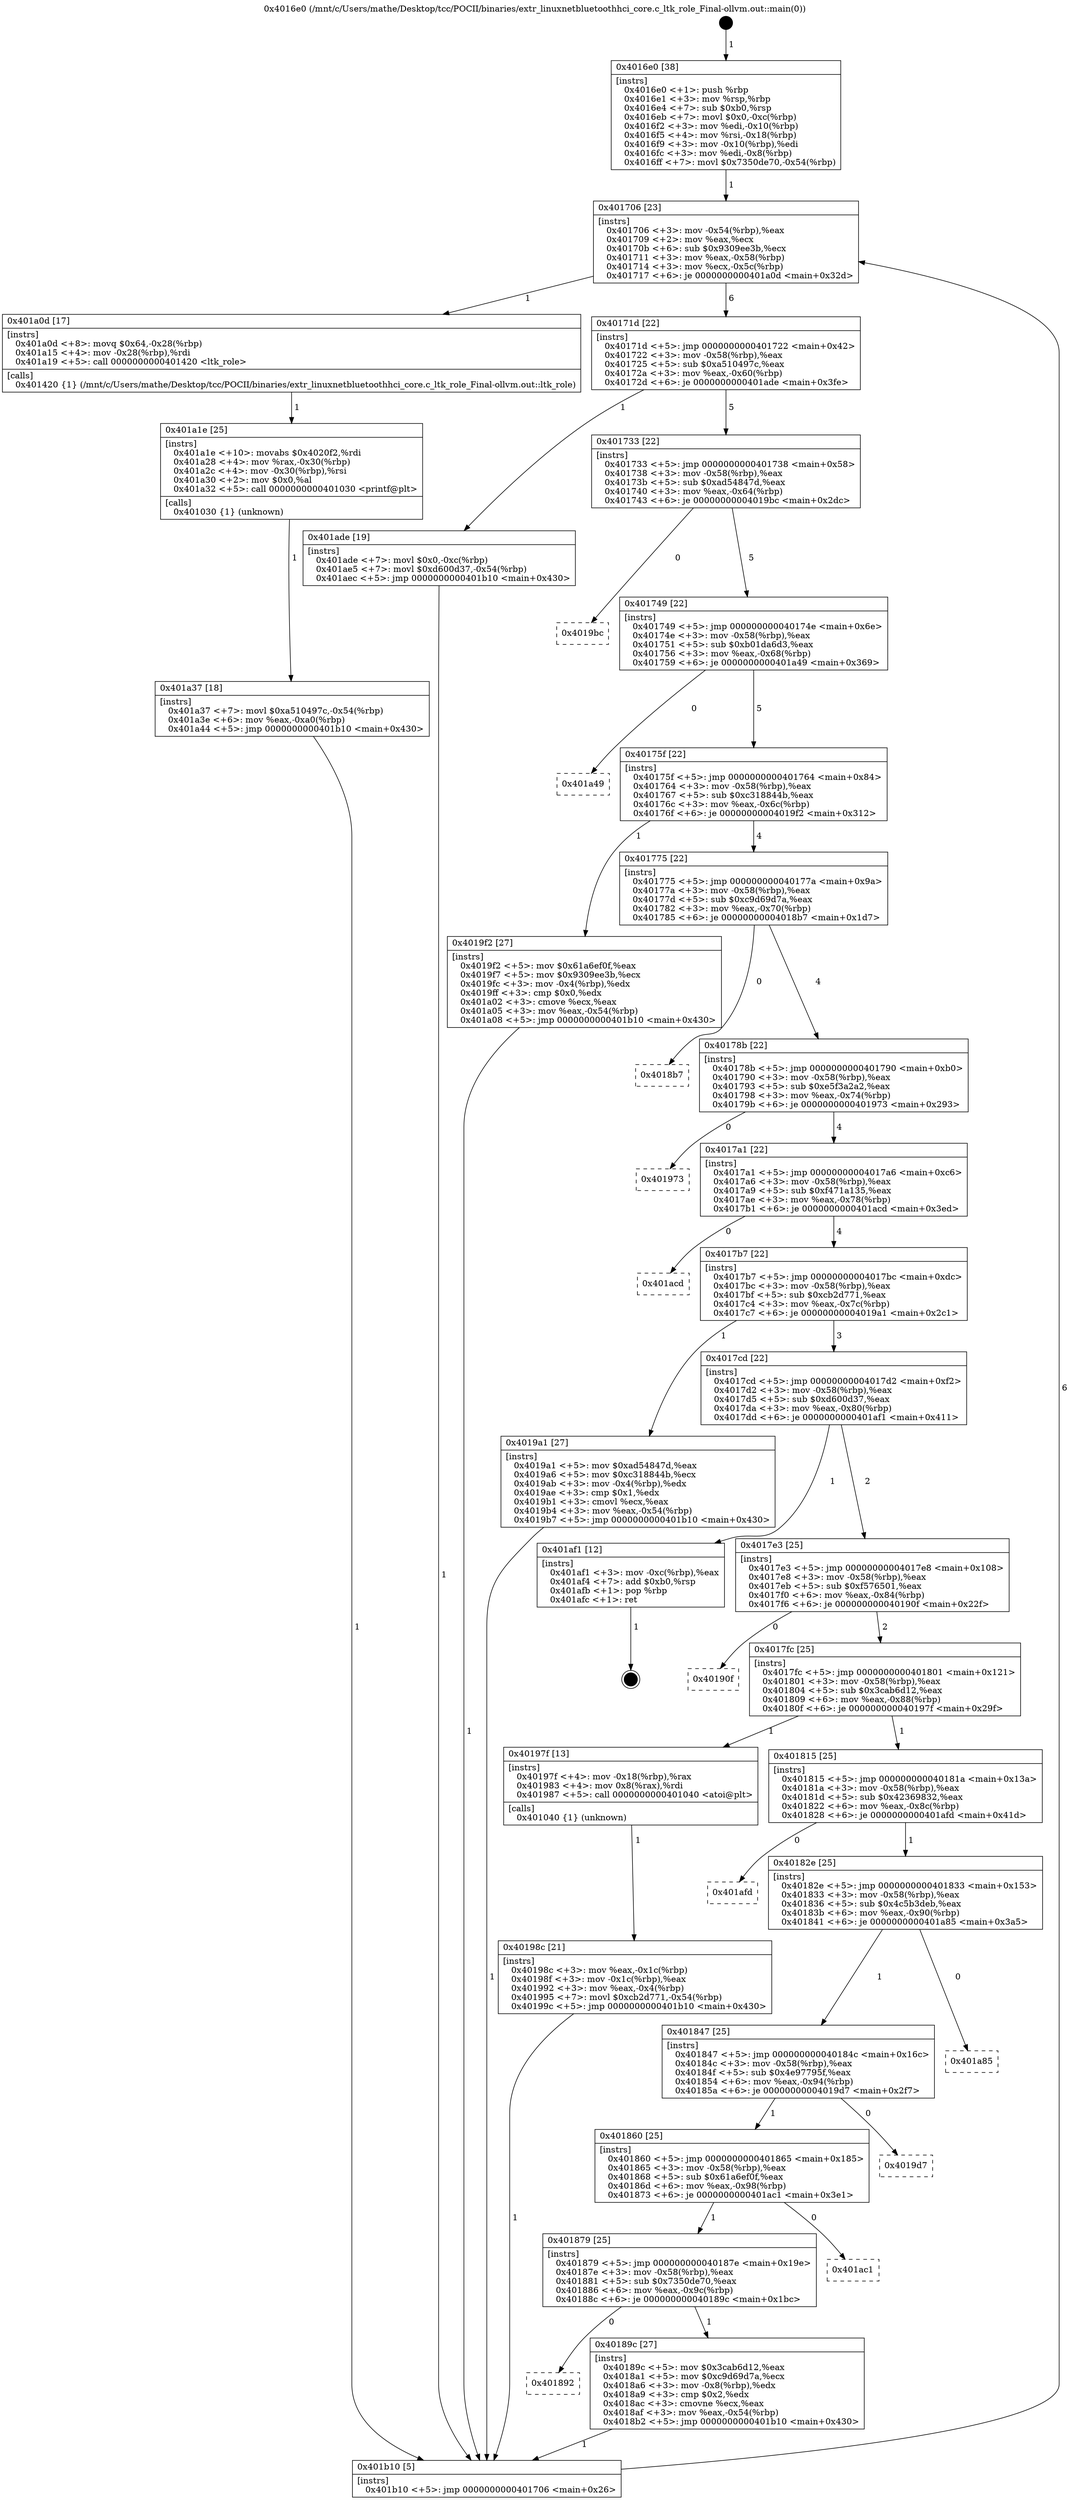 digraph "0x4016e0" {
  label = "0x4016e0 (/mnt/c/Users/mathe/Desktop/tcc/POCII/binaries/extr_linuxnetbluetoothhci_core.c_ltk_role_Final-ollvm.out::main(0))"
  labelloc = "t"
  node[shape=record]

  Entry [label="",width=0.3,height=0.3,shape=circle,fillcolor=black,style=filled]
  "0x401706" [label="{
     0x401706 [23]\l
     | [instrs]\l
     &nbsp;&nbsp;0x401706 \<+3\>: mov -0x54(%rbp),%eax\l
     &nbsp;&nbsp;0x401709 \<+2\>: mov %eax,%ecx\l
     &nbsp;&nbsp;0x40170b \<+6\>: sub $0x9309ee3b,%ecx\l
     &nbsp;&nbsp;0x401711 \<+3\>: mov %eax,-0x58(%rbp)\l
     &nbsp;&nbsp;0x401714 \<+3\>: mov %ecx,-0x5c(%rbp)\l
     &nbsp;&nbsp;0x401717 \<+6\>: je 0000000000401a0d \<main+0x32d\>\l
  }"]
  "0x401a0d" [label="{
     0x401a0d [17]\l
     | [instrs]\l
     &nbsp;&nbsp;0x401a0d \<+8\>: movq $0x64,-0x28(%rbp)\l
     &nbsp;&nbsp;0x401a15 \<+4\>: mov -0x28(%rbp),%rdi\l
     &nbsp;&nbsp;0x401a19 \<+5\>: call 0000000000401420 \<ltk_role\>\l
     | [calls]\l
     &nbsp;&nbsp;0x401420 \{1\} (/mnt/c/Users/mathe/Desktop/tcc/POCII/binaries/extr_linuxnetbluetoothhci_core.c_ltk_role_Final-ollvm.out::ltk_role)\l
  }"]
  "0x40171d" [label="{
     0x40171d [22]\l
     | [instrs]\l
     &nbsp;&nbsp;0x40171d \<+5\>: jmp 0000000000401722 \<main+0x42\>\l
     &nbsp;&nbsp;0x401722 \<+3\>: mov -0x58(%rbp),%eax\l
     &nbsp;&nbsp;0x401725 \<+5\>: sub $0xa510497c,%eax\l
     &nbsp;&nbsp;0x40172a \<+3\>: mov %eax,-0x60(%rbp)\l
     &nbsp;&nbsp;0x40172d \<+6\>: je 0000000000401ade \<main+0x3fe\>\l
  }"]
  Exit [label="",width=0.3,height=0.3,shape=circle,fillcolor=black,style=filled,peripheries=2]
  "0x401ade" [label="{
     0x401ade [19]\l
     | [instrs]\l
     &nbsp;&nbsp;0x401ade \<+7\>: movl $0x0,-0xc(%rbp)\l
     &nbsp;&nbsp;0x401ae5 \<+7\>: movl $0xd600d37,-0x54(%rbp)\l
     &nbsp;&nbsp;0x401aec \<+5\>: jmp 0000000000401b10 \<main+0x430\>\l
  }"]
  "0x401733" [label="{
     0x401733 [22]\l
     | [instrs]\l
     &nbsp;&nbsp;0x401733 \<+5\>: jmp 0000000000401738 \<main+0x58\>\l
     &nbsp;&nbsp;0x401738 \<+3\>: mov -0x58(%rbp),%eax\l
     &nbsp;&nbsp;0x40173b \<+5\>: sub $0xad54847d,%eax\l
     &nbsp;&nbsp;0x401740 \<+3\>: mov %eax,-0x64(%rbp)\l
     &nbsp;&nbsp;0x401743 \<+6\>: je 00000000004019bc \<main+0x2dc\>\l
  }"]
  "0x401a37" [label="{
     0x401a37 [18]\l
     | [instrs]\l
     &nbsp;&nbsp;0x401a37 \<+7\>: movl $0xa510497c,-0x54(%rbp)\l
     &nbsp;&nbsp;0x401a3e \<+6\>: mov %eax,-0xa0(%rbp)\l
     &nbsp;&nbsp;0x401a44 \<+5\>: jmp 0000000000401b10 \<main+0x430\>\l
  }"]
  "0x4019bc" [label="{
     0x4019bc\l
  }", style=dashed]
  "0x401749" [label="{
     0x401749 [22]\l
     | [instrs]\l
     &nbsp;&nbsp;0x401749 \<+5\>: jmp 000000000040174e \<main+0x6e\>\l
     &nbsp;&nbsp;0x40174e \<+3\>: mov -0x58(%rbp),%eax\l
     &nbsp;&nbsp;0x401751 \<+5\>: sub $0xb01da6d3,%eax\l
     &nbsp;&nbsp;0x401756 \<+3\>: mov %eax,-0x68(%rbp)\l
     &nbsp;&nbsp;0x401759 \<+6\>: je 0000000000401a49 \<main+0x369\>\l
  }"]
  "0x401a1e" [label="{
     0x401a1e [25]\l
     | [instrs]\l
     &nbsp;&nbsp;0x401a1e \<+10\>: movabs $0x4020f2,%rdi\l
     &nbsp;&nbsp;0x401a28 \<+4\>: mov %rax,-0x30(%rbp)\l
     &nbsp;&nbsp;0x401a2c \<+4\>: mov -0x30(%rbp),%rsi\l
     &nbsp;&nbsp;0x401a30 \<+2\>: mov $0x0,%al\l
     &nbsp;&nbsp;0x401a32 \<+5\>: call 0000000000401030 \<printf@plt\>\l
     | [calls]\l
     &nbsp;&nbsp;0x401030 \{1\} (unknown)\l
  }"]
  "0x401a49" [label="{
     0x401a49\l
  }", style=dashed]
  "0x40175f" [label="{
     0x40175f [22]\l
     | [instrs]\l
     &nbsp;&nbsp;0x40175f \<+5\>: jmp 0000000000401764 \<main+0x84\>\l
     &nbsp;&nbsp;0x401764 \<+3\>: mov -0x58(%rbp),%eax\l
     &nbsp;&nbsp;0x401767 \<+5\>: sub $0xc318844b,%eax\l
     &nbsp;&nbsp;0x40176c \<+3\>: mov %eax,-0x6c(%rbp)\l
     &nbsp;&nbsp;0x40176f \<+6\>: je 00000000004019f2 \<main+0x312\>\l
  }"]
  "0x40198c" [label="{
     0x40198c [21]\l
     | [instrs]\l
     &nbsp;&nbsp;0x40198c \<+3\>: mov %eax,-0x1c(%rbp)\l
     &nbsp;&nbsp;0x40198f \<+3\>: mov -0x1c(%rbp),%eax\l
     &nbsp;&nbsp;0x401992 \<+3\>: mov %eax,-0x4(%rbp)\l
     &nbsp;&nbsp;0x401995 \<+7\>: movl $0xcb2d771,-0x54(%rbp)\l
     &nbsp;&nbsp;0x40199c \<+5\>: jmp 0000000000401b10 \<main+0x430\>\l
  }"]
  "0x4019f2" [label="{
     0x4019f2 [27]\l
     | [instrs]\l
     &nbsp;&nbsp;0x4019f2 \<+5\>: mov $0x61a6ef0f,%eax\l
     &nbsp;&nbsp;0x4019f7 \<+5\>: mov $0x9309ee3b,%ecx\l
     &nbsp;&nbsp;0x4019fc \<+3\>: mov -0x4(%rbp),%edx\l
     &nbsp;&nbsp;0x4019ff \<+3\>: cmp $0x0,%edx\l
     &nbsp;&nbsp;0x401a02 \<+3\>: cmove %ecx,%eax\l
     &nbsp;&nbsp;0x401a05 \<+3\>: mov %eax,-0x54(%rbp)\l
     &nbsp;&nbsp;0x401a08 \<+5\>: jmp 0000000000401b10 \<main+0x430\>\l
  }"]
  "0x401775" [label="{
     0x401775 [22]\l
     | [instrs]\l
     &nbsp;&nbsp;0x401775 \<+5\>: jmp 000000000040177a \<main+0x9a\>\l
     &nbsp;&nbsp;0x40177a \<+3\>: mov -0x58(%rbp),%eax\l
     &nbsp;&nbsp;0x40177d \<+5\>: sub $0xc9d69d7a,%eax\l
     &nbsp;&nbsp;0x401782 \<+3\>: mov %eax,-0x70(%rbp)\l
     &nbsp;&nbsp;0x401785 \<+6\>: je 00000000004018b7 \<main+0x1d7\>\l
  }"]
  "0x4016e0" [label="{
     0x4016e0 [38]\l
     | [instrs]\l
     &nbsp;&nbsp;0x4016e0 \<+1\>: push %rbp\l
     &nbsp;&nbsp;0x4016e1 \<+3\>: mov %rsp,%rbp\l
     &nbsp;&nbsp;0x4016e4 \<+7\>: sub $0xb0,%rsp\l
     &nbsp;&nbsp;0x4016eb \<+7\>: movl $0x0,-0xc(%rbp)\l
     &nbsp;&nbsp;0x4016f2 \<+3\>: mov %edi,-0x10(%rbp)\l
     &nbsp;&nbsp;0x4016f5 \<+4\>: mov %rsi,-0x18(%rbp)\l
     &nbsp;&nbsp;0x4016f9 \<+3\>: mov -0x10(%rbp),%edi\l
     &nbsp;&nbsp;0x4016fc \<+3\>: mov %edi,-0x8(%rbp)\l
     &nbsp;&nbsp;0x4016ff \<+7\>: movl $0x7350de70,-0x54(%rbp)\l
  }"]
  "0x4018b7" [label="{
     0x4018b7\l
  }", style=dashed]
  "0x40178b" [label="{
     0x40178b [22]\l
     | [instrs]\l
     &nbsp;&nbsp;0x40178b \<+5\>: jmp 0000000000401790 \<main+0xb0\>\l
     &nbsp;&nbsp;0x401790 \<+3\>: mov -0x58(%rbp),%eax\l
     &nbsp;&nbsp;0x401793 \<+5\>: sub $0xe5f3a2a2,%eax\l
     &nbsp;&nbsp;0x401798 \<+3\>: mov %eax,-0x74(%rbp)\l
     &nbsp;&nbsp;0x40179b \<+6\>: je 0000000000401973 \<main+0x293\>\l
  }"]
  "0x401b10" [label="{
     0x401b10 [5]\l
     | [instrs]\l
     &nbsp;&nbsp;0x401b10 \<+5\>: jmp 0000000000401706 \<main+0x26\>\l
  }"]
  "0x401973" [label="{
     0x401973\l
  }", style=dashed]
  "0x4017a1" [label="{
     0x4017a1 [22]\l
     | [instrs]\l
     &nbsp;&nbsp;0x4017a1 \<+5\>: jmp 00000000004017a6 \<main+0xc6\>\l
     &nbsp;&nbsp;0x4017a6 \<+3\>: mov -0x58(%rbp),%eax\l
     &nbsp;&nbsp;0x4017a9 \<+5\>: sub $0xf471a135,%eax\l
     &nbsp;&nbsp;0x4017ae \<+3\>: mov %eax,-0x78(%rbp)\l
     &nbsp;&nbsp;0x4017b1 \<+6\>: je 0000000000401acd \<main+0x3ed\>\l
  }"]
  "0x401892" [label="{
     0x401892\l
  }", style=dashed]
  "0x401acd" [label="{
     0x401acd\l
  }", style=dashed]
  "0x4017b7" [label="{
     0x4017b7 [22]\l
     | [instrs]\l
     &nbsp;&nbsp;0x4017b7 \<+5\>: jmp 00000000004017bc \<main+0xdc\>\l
     &nbsp;&nbsp;0x4017bc \<+3\>: mov -0x58(%rbp),%eax\l
     &nbsp;&nbsp;0x4017bf \<+5\>: sub $0xcb2d771,%eax\l
     &nbsp;&nbsp;0x4017c4 \<+3\>: mov %eax,-0x7c(%rbp)\l
     &nbsp;&nbsp;0x4017c7 \<+6\>: je 00000000004019a1 \<main+0x2c1\>\l
  }"]
  "0x40189c" [label="{
     0x40189c [27]\l
     | [instrs]\l
     &nbsp;&nbsp;0x40189c \<+5\>: mov $0x3cab6d12,%eax\l
     &nbsp;&nbsp;0x4018a1 \<+5\>: mov $0xc9d69d7a,%ecx\l
     &nbsp;&nbsp;0x4018a6 \<+3\>: mov -0x8(%rbp),%edx\l
     &nbsp;&nbsp;0x4018a9 \<+3\>: cmp $0x2,%edx\l
     &nbsp;&nbsp;0x4018ac \<+3\>: cmovne %ecx,%eax\l
     &nbsp;&nbsp;0x4018af \<+3\>: mov %eax,-0x54(%rbp)\l
     &nbsp;&nbsp;0x4018b2 \<+5\>: jmp 0000000000401b10 \<main+0x430\>\l
  }"]
  "0x4019a1" [label="{
     0x4019a1 [27]\l
     | [instrs]\l
     &nbsp;&nbsp;0x4019a1 \<+5\>: mov $0xad54847d,%eax\l
     &nbsp;&nbsp;0x4019a6 \<+5\>: mov $0xc318844b,%ecx\l
     &nbsp;&nbsp;0x4019ab \<+3\>: mov -0x4(%rbp),%edx\l
     &nbsp;&nbsp;0x4019ae \<+3\>: cmp $0x1,%edx\l
     &nbsp;&nbsp;0x4019b1 \<+3\>: cmovl %ecx,%eax\l
     &nbsp;&nbsp;0x4019b4 \<+3\>: mov %eax,-0x54(%rbp)\l
     &nbsp;&nbsp;0x4019b7 \<+5\>: jmp 0000000000401b10 \<main+0x430\>\l
  }"]
  "0x4017cd" [label="{
     0x4017cd [22]\l
     | [instrs]\l
     &nbsp;&nbsp;0x4017cd \<+5\>: jmp 00000000004017d2 \<main+0xf2\>\l
     &nbsp;&nbsp;0x4017d2 \<+3\>: mov -0x58(%rbp),%eax\l
     &nbsp;&nbsp;0x4017d5 \<+5\>: sub $0xd600d37,%eax\l
     &nbsp;&nbsp;0x4017da \<+3\>: mov %eax,-0x80(%rbp)\l
     &nbsp;&nbsp;0x4017dd \<+6\>: je 0000000000401af1 \<main+0x411\>\l
  }"]
  "0x401879" [label="{
     0x401879 [25]\l
     | [instrs]\l
     &nbsp;&nbsp;0x401879 \<+5\>: jmp 000000000040187e \<main+0x19e\>\l
     &nbsp;&nbsp;0x40187e \<+3\>: mov -0x58(%rbp),%eax\l
     &nbsp;&nbsp;0x401881 \<+5\>: sub $0x7350de70,%eax\l
     &nbsp;&nbsp;0x401886 \<+6\>: mov %eax,-0x9c(%rbp)\l
     &nbsp;&nbsp;0x40188c \<+6\>: je 000000000040189c \<main+0x1bc\>\l
  }"]
  "0x401af1" [label="{
     0x401af1 [12]\l
     | [instrs]\l
     &nbsp;&nbsp;0x401af1 \<+3\>: mov -0xc(%rbp),%eax\l
     &nbsp;&nbsp;0x401af4 \<+7\>: add $0xb0,%rsp\l
     &nbsp;&nbsp;0x401afb \<+1\>: pop %rbp\l
     &nbsp;&nbsp;0x401afc \<+1\>: ret\l
  }"]
  "0x4017e3" [label="{
     0x4017e3 [25]\l
     | [instrs]\l
     &nbsp;&nbsp;0x4017e3 \<+5\>: jmp 00000000004017e8 \<main+0x108\>\l
     &nbsp;&nbsp;0x4017e8 \<+3\>: mov -0x58(%rbp),%eax\l
     &nbsp;&nbsp;0x4017eb \<+5\>: sub $0xf576501,%eax\l
     &nbsp;&nbsp;0x4017f0 \<+6\>: mov %eax,-0x84(%rbp)\l
     &nbsp;&nbsp;0x4017f6 \<+6\>: je 000000000040190f \<main+0x22f\>\l
  }"]
  "0x401ac1" [label="{
     0x401ac1\l
  }", style=dashed]
  "0x40190f" [label="{
     0x40190f\l
  }", style=dashed]
  "0x4017fc" [label="{
     0x4017fc [25]\l
     | [instrs]\l
     &nbsp;&nbsp;0x4017fc \<+5\>: jmp 0000000000401801 \<main+0x121\>\l
     &nbsp;&nbsp;0x401801 \<+3\>: mov -0x58(%rbp),%eax\l
     &nbsp;&nbsp;0x401804 \<+5\>: sub $0x3cab6d12,%eax\l
     &nbsp;&nbsp;0x401809 \<+6\>: mov %eax,-0x88(%rbp)\l
     &nbsp;&nbsp;0x40180f \<+6\>: je 000000000040197f \<main+0x29f\>\l
  }"]
  "0x401860" [label="{
     0x401860 [25]\l
     | [instrs]\l
     &nbsp;&nbsp;0x401860 \<+5\>: jmp 0000000000401865 \<main+0x185\>\l
     &nbsp;&nbsp;0x401865 \<+3\>: mov -0x58(%rbp),%eax\l
     &nbsp;&nbsp;0x401868 \<+5\>: sub $0x61a6ef0f,%eax\l
     &nbsp;&nbsp;0x40186d \<+6\>: mov %eax,-0x98(%rbp)\l
     &nbsp;&nbsp;0x401873 \<+6\>: je 0000000000401ac1 \<main+0x3e1\>\l
  }"]
  "0x40197f" [label="{
     0x40197f [13]\l
     | [instrs]\l
     &nbsp;&nbsp;0x40197f \<+4\>: mov -0x18(%rbp),%rax\l
     &nbsp;&nbsp;0x401983 \<+4\>: mov 0x8(%rax),%rdi\l
     &nbsp;&nbsp;0x401987 \<+5\>: call 0000000000401040 \<atoi@plt\>\l
     | [calls]\l
     &nbsp;&nbsp;0x401040 \{1\} (unknown)\l
  }"]
  "0x401815" [label="{
     0x401815 [25]\l
     | [instrs]\l
     &nbsp;&nbsp;0x401815 \<+5\>: jmp 000000000040181a \<main+0x13a\>\l
     &nbsp;&nbsp;0x40181a \<+3\>: mov -0x58(%rbp),%eax\l
     &nbsp;&nbsp;0x40181d \<+5\>: sub $0x42369832,%eax\l
     &nbsp;&nbsp;0x401822 \<+6\>: mov %eax,-0x8c(%rbp)\l
     &nbsp;&nbsp;0x401828 \<+6\>: je 0000000000401afd \<main+0x41d\>\l
  }"]
  "0x4019d7" [label="{
     0x4019d7\l
  }", style=dashed]
  "0x401afd" [label="{
     0x401afd\l
  }", style=dashed]
  "0x40182e" [label="{
     0x40182e [25]\l
     | [instrs]\l
     &nbsp;&nbsp;0x40182e \<+5\>: jmp 0000000000401833 \<main+0x153\>\l
     &nbsp;&nbsp;0x401833 \<+3\>: mov -0x58(%rbp),%eax\l
     &nbsp;&nbsp;0x401836 \<+5\>: sub $0x4c5b3deb,%eax\l
     &nbsp;&nbsp;0x40183b \<+6\>: mov %eax,-0x90(%rbp)\l
     &nbsp;&nbsp;0x401841 \<+6\>: je 0000000000401a85 \<main+0x3a5\>\l
  }"]
  "0x401847" [label="{
     0x401847 [25]\l
     | [instrs]\l
     &nbsp;&nbsp;0x401847 \<+5\>: jmp 000000000040184c \<main+0x16c\>\l
     &nbsp;&nbsp;0x40184c \<+3\>: mov -0x58(%rbp),%eax\l
     &nbsp;&nbsp;0x40184f \<+5\>: sub $0x4e97795f,%eax\l
     &nbsp;&nbsp;0x401854 \<+6\>: mov %eax,-0x94(%rbp)\l
     &nbsp;&nbsp;0x40185a \<+6\>: je 00000000004019d7 \<main+0x2f7\>\l
  }"]
  "0x401a85" [label="{
     0x401a85\l
  }", style=dashed]
  Entry -> "0x4016e0" [label=" 1"]
  "0x401706" -> "0x401a0d" [label=" 1"]
  "0x401706" -> "0x40171d" [label=" 6"]
  "0x401af1" -> Exit [label=" 1"]
  "0x40171d" -> "0x401ade" [label=" 1"]
  "0x40171d" -> "0x401733" [label=" 5"]
  "0x401ade" -> "0x401b10" [label=" 1"]
  "0x401733" -> "0x4019bc" [label=" 0"]
  "0x401733" -> "0x401749" [label=" 5"]
  "0x401a37" -> "0x401b10" [label=" 1"]
  "0x401749" -> "0x401a49" [label=" 0"]
  "0x401749" -> "0x40175f" [label=" 5"]
  "0x401a1e" -> "0x401a37" [label=" 1"]
  "0x40175f" -> "0x4019f2" [label=" 1"]
  "0x40175f" -> "0x401775" [label=" 4"]
  "0x401a0d" -> "0x401a1e" [label=" 1"]
  "0x401775" -> "0x4018b7" [label=" 0"]
  "0x401775" -> "0x40178b" [label=" 4"]
  "0x4019f2" -> "0x401b10" [label=" 1"]
  "0x40178b" -> "0x401973" [label=" 0"]
  "0x40178b" -> "0x4017a1" [label=" 4"]
  "0x4019a1" -> "0x401b10" [label=" 1"]
  "0x4017a1" -> "0x401acd" [label=" 0"]
  "0x4017a1" -> "0x4017b7" [label=" 4"]
  "0x40198c" -> "0x401b10" [label=" 1"]
  "0x4017b7" -> "0x4019a1" [label=" 1"]
  "0x4017b7" -> "0x4017cd" [label=" 3"]
  "0x40197f" -> "0x40198c" [label=" 1"]
  "0x4017cd" -> "0x401af1" [label=" 1"]
  "0x4017cd" -> "0x4017e3" [label=" 2"]
  "0x4016e0" -> "0x401706" [label=" 1"]
  "0x4017e3" -> "0x40190f" [label=" 0"]
  "0x4017e3" -> "0x4017fc" [label=" 2"]
  "0x40189c" -> "0x401b10" [label=" 1"]
  "0x4017fc" -> "0x40197f" [label=" 1"]
  "0x4017fc" -> "0x401815" [label=" 1"]
  "0x401879" -> "0x40189c" [label=" 1"]
  "0x401815" -> "0x401afd" [label=" 0"]
  "0x401815" -> "0x40182e" [label=" 1"]
  "0x401b10" -> "0x401706" [label=" 6"]
  "0x40182e" -> "0x401a85" [label=" 0"]
  "0x40182e" -> "0x401847" [label=" 1"]
  "0x401860" -> "0x401879" [label=" 1"]
  "0x401847" -> "0x4019d7" [label=" 0"]
  "0x401847" -> "0x401860" [label=" 1"]
  "0x401879" -> "0x401892" [label=" 0"]
  "0x401860" -> "0x401ac1" [label=" 0"]
}
